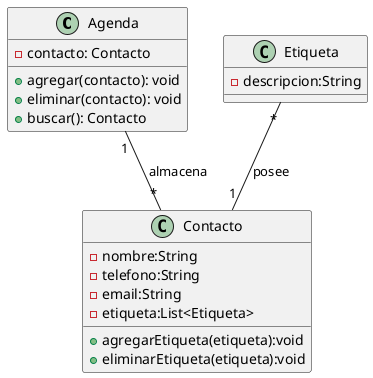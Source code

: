 @startuml

class Agenda{
-contacto: Contacto

+agregar(contacto): void
+eliminar(contacto): void
+buscar(): Contacto
}

class Contacto{
-nombre:String
-telefono:String
-email:String
-etiqueta:List<Etiqueta>

+agregarEtiqueta(etiqueta):void
+eliminarEtiqueta(etiqueta):void
}

class Etiqueta{
-descripcion:String
}

Agenda "1" -- "*" Contacto : almacena
Etiqueta "*" -- "1" Contacto : posee
@enduml
